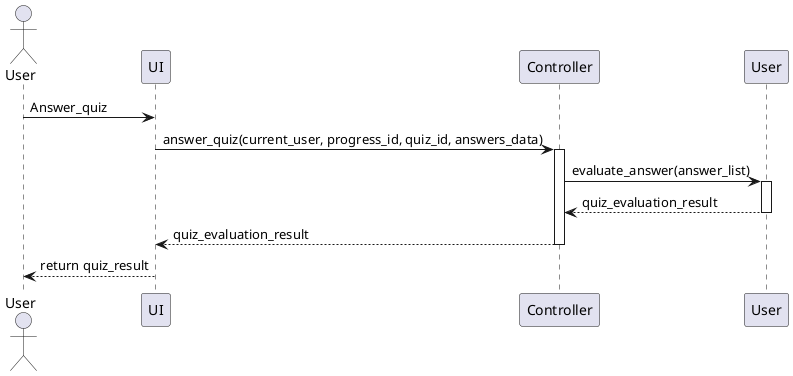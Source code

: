 @startuml Answer Quiz
actor "User" as UserActor

participant "UI" as Server
participant Controller
participant "User" as UserClass

UserActor -> Server: Answer_quiz
Server -> Controller: answer_quiz(current_user, progress_id, quiz_id, answers_data)
activate Controller
Controller -> UserClass: evaluate_answer(answer_list)
activate UserClass
UserClass --> Controller: quiz_evaluation_result
deactivate UserClass
Controller --> Server: quiz_evaluation_result
deactivate Controller

Server --> UserActor: return quiz_result

@enduml